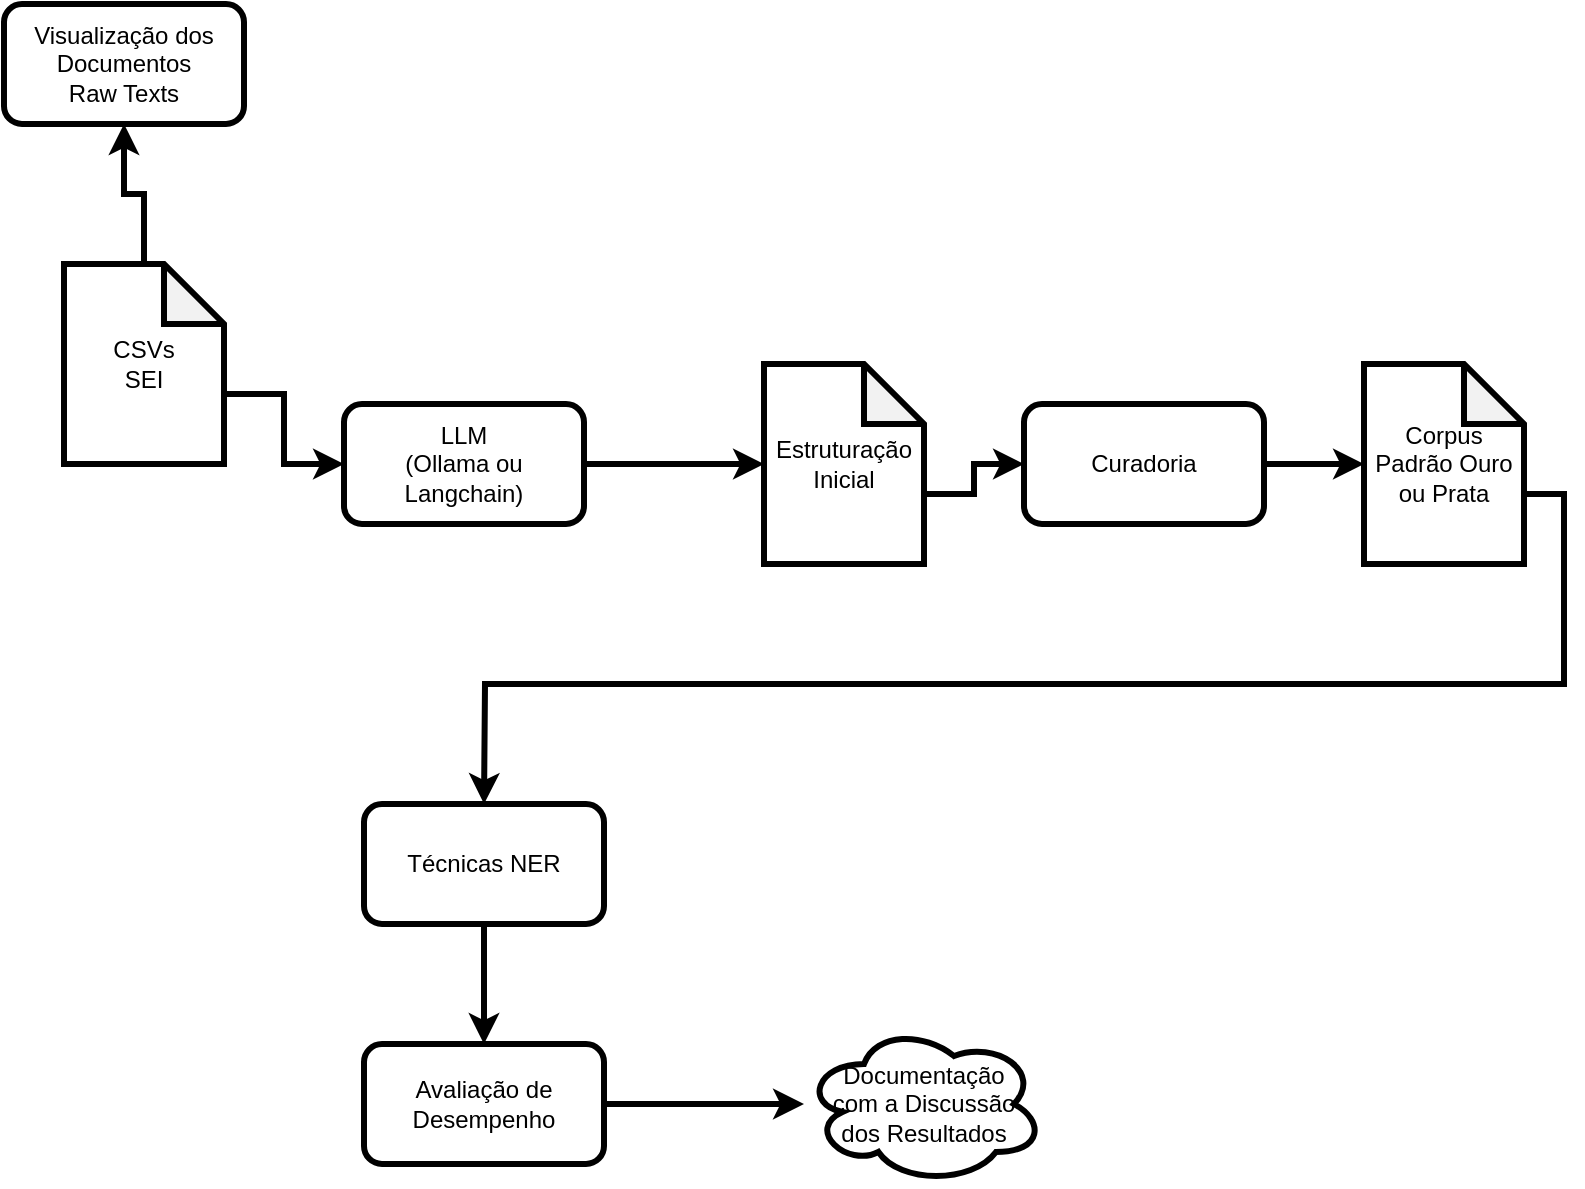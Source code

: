 <mxfile version="24.7.17">
  <diagram name="Page-1" id="-YVr1qTG_i6ZAS6AiYjy">
    <mxGraphModel dx="1362" dy="1893" grid="1" gridSize="10" guides="1" tooltips="1" connect="1" arrows="1" fold="1" page="1" pageScale="1" pageWidth="850" pageHeight="1100" math="0" shadow="0">
      <root>
        <mxCell id="0" />
        <mxCell id="1" parent="0" />
        <mxCell id="lj3ovot27s9F76-LBm2p-1" style="edgeStyle=orthogonalEdgeStyle;rounded=0;orthogonalLoop=1;jettySize=auto;html=1;exitX=0;exitY=0;exitDx=80;exitDy=65;exitPerimeter=0;strokeWidth=3;" edge="1" parent="1" source="lj3ovot27s9F76-LBm2p-3" target="lj3ovot27s9F76-LBm2p-5">
          <mxGeometry relative="1" as="geometry" />
        </mxCell>
        <mxCell id="lj3ovot27s9F76-LBm2p-2" style="edgeStyle=orthogonalEdgeStyle;rounded=0;orthogonalLoop=1;jettySize=auto;html=1;strokeWidth=3;" edge="1" parent="1" source="lj3ovot27s9F76-LBm2p-3" target="lj3ovot27s9F76-LBm2p-17">
          <mxGeometry relative="1" as="geometry" />
        </mxCell>
        <mxCell id="lj3ovot27s9F76-LBm2p-3" value="CSVs&lt;div&gt;SEI&lt;/div&gt;" style="shape=note;whiteSpace=wrap;html=1;backgroundOutline=1;darkOpacity=0.05;strokeWidth=3;" vertex="1" parent="1">
          <mxGeometry x="40" y="80" width="80" height="100" as="geometry" />
        </mxCell>
        <mxCell id="lj3ovot27s9F76-LBm2p-4" style="edgeStyle=orthogonalEdgeStyle;rounded=0;orthogonalLoop=1;jettySize=auto;html=1;strokeWidth=3;" edge="1" parent="1" source="lj3ovot27s9F76-LBm2p-5">
          <mxGeometry relative="1" as="geometry">
            <mxPoint x="390" y="180" as="targetPoint" />
          </mxGeometry>
        </mxCell>
        <mxCell id="lj3ovot27s9F76-LBm2p-5" value="LLM&lt;div&gt;(Ollama ou Langchain)&lt;/div&gt;" style="rounded=1;whiteSpace=wrap;html=1;strokeWidth=3;" vertex="1" parent="1">
          <mxGeometry x="180" y="150" width="120" height="60" as="geometry" />
        </mxCell>
        <mxCell id="lj3ovot27s9F76-LBm2p-6" style="edgeStyle=orthogonalEdgeStyle;rounded=0;orthogonalLoop=1;jettySize=auto;html=1;strokeWidth=3;" edge="1" parent="1" source="lj3ovot27s9F76-LBm2p-7" target="lj3ovot27s9F76-LBm2p-11">
          <mxGeometry relative="1" as="geometry" />
        </mxCell>
        <mxCell id="lj3ovot27s9F76-LBm2p-7" value="Curadoria" style="rounded=1;whiteSpace=wrap;html=1;strokeWidth=3;" vertex="1" parent="1">
          <mxGeometry x="520" y="150" width="120" height="60" as="geometry" />
        </mxCell>
        <mxCell id="lj3ovot27s9F76-LBm2p-8" style="edgeStyle=orthogonalEdgeStyle;rounded=0;orthogonalLoop=1;jettySize=auto;html=1;exitX=0;exitY=0;exitDx=80;exitDy=65;exitPerimeter=0;strokeWidth=3;" edge="1" parent="1" source="lj3ovot27s9F76-LBm2p-9" target="lj3ovot27s9F76-LBm2p-7">
          <mxGeometry relative="1" as="geometry" />
        </mxCell>
        <mxCell id="lj3ovot27s9F76-LBm2p-9" value="Estruturação&lt;div&gt;Inicial&lt;/div&gt;" style="shape=note;whiteSpace=wrap;html=1;backgroundOutline=1;darkOpacity=0.05;strokeWidth=3;" vertex="1" parent="1">
          <mxGeometry x="390" y="130" width="80" height="100" as="geometry" />
        </mxCell>
        <mxCell id="lj3ovot27s9F76-LBm2p-10" style="edgeStyle=orthogonalEdgeStyle;rounded=0;orthogonalLoop=1;jettySize=auto;html=1;exitX=0;exitY=0;exitDx=80;exitDy=65;exitPerimeter=0;strokeWidth=3;" edge="1" parent="1" source="lj3ovot27s9F76-LBm2p-11">
          <mxGeometry relative="1" as="geometry">
            <mxPoint x="250" y="350" as="targetPoint" />
          </mxGeometry>
        </mxCell>
        <mxCell id="lj3ovot27s9F76-LBm2p-11" value="Corpus&lt;div&gt;Padrão Ouro ou Prata&lt;/div&gt;" style="shape=note;whiteSpace=wrap;html=1;backgroundOutline=1;darkOpacity=0.05;strokeWidth=3;" vertex="1" parent="1">
          <mxGeometry x="690" y="130" width="80" height="100" as="geometry" />
        </mxCell>
        <mxCell id="lj3ovot27s9F76-LBm2p-12" value="" style="edgeStyle=orthogonalEdgeStyle;rounded=0;orthogonalLoop=1;jettySize=auto;html=1;strokeWidth=3;" edge="1" parent="1" source="lj3ovot27s9F76-LBm2p-13" target="lj3ovot27s9F76-LBm2p-15">
          <mxGeometry relative="1" as="geometry" />
        </mxCell>
        <mxCell id="lj3ovot27s9F76-LBm2p-13" value="Técnicas NER" style="rounded=1;whiteSpace=wrap;html=1;strokeWidth=3;" vertex="1" parent="1">
          <mxGeometry x="190" y="350" width="120" height="60" as="geometry" />
        </mxCell>
        <mxCell id="lj3ovot27s9F76-LBm2p-14" style="edgeStyle=orthogonalEdgeStyle;rounded=0;orthogonalLoop=1;jettySize=auto;html=1;exitX=1;exitY=0.5;exitDx=0;exitDy=0;strokeWidth=3;" edge="1" parent="1" source="lj3ovot27s9F76-LBm2p-15" target="lj3ovot27s9F76-LBm2p-16">
          <mxGeometry relative="1" as="geometry">
            <mxPoint x="380" y="500" as="targetPoint" />
          </mxGeometry>
        </mxCell>
        <mxCell id="lj3ovot27s9F76-LBm2p-15" value="Avaliação de Desempenho" style="rounded=1;whiteSpace=wrap;html=1;strokeWidth=3;" vertex="1" parent="1">
          <mxGeometry x="190" y="470" width="120" height="60" as="geometry" />
        </mxCell>
        <mxCell id="lj3ovot27s9F76-LBm2p-16" value="Documentação&lt;div&gt;com a Discussão&lt;/div&gt;&lt;div&gt;dos Resultados&lt;/div&gt;" style="ellipse;shape=cloud;whiteSpace=wrap;html=1;strokeWidth=3;" vertex="1" parent="1">
          <mxGeometry x="410" y="460" width="120" height="80" as="geometry" />
        </mxCell>
        <mxCell id="lj3ovot27s9F76-LBm2p-17" value="Visualização dos&lt;div&gt;Documentos&lt;/div&gt;&lt;div&gt;Raw Texts&lt;/div&gt;" style="rounded=1;whiteSpace=wrap;html=1;strokeWidth=3;" vertex="1" parent="1">
          <mxGeometry x="10" y="-50" width="120" height="60" as="geometry" />
        </mxCell>
      </root>
    </mxGraphModel>
  </diagram>
</mxfile>

